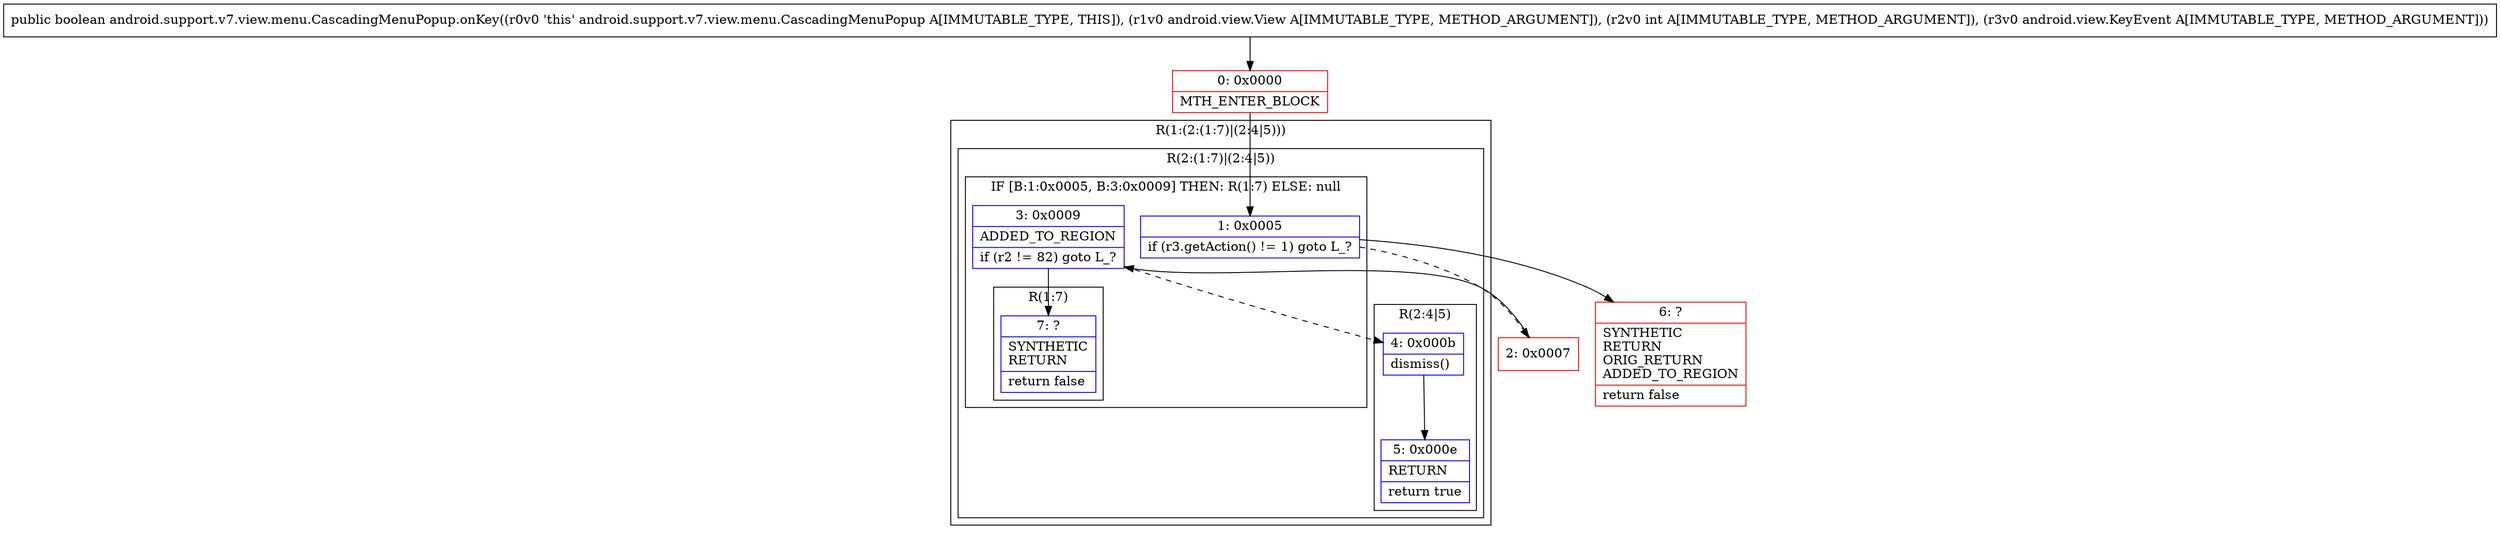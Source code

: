 digraph "CFG forandroid.support.v7.view.menu.CascadingMenuPopup.onKey(Landroid\/view\/View;ILandroid\/view\/KeyEvent;)Z" {
subgraph cluster_Region_1660649424 {
label = "R(1:(2:(1:7)|(2:4|5)))";
node [shape=record,color=blue];
subgraph cluster_Region_1000772158 {
label = "R(2:(1:7)|(2:4|5))";
node [shape=record,color=blue];
subgraph cluster_IfRegion_1812460286 {
label = "IF [B:1:0x0005, B:3:0x0009] THEN: R(1:7) ELSE: null";
node [shape=record,color=blue];
Node_1 [shape=record,label="{1\:\ 0x0005|if (r3.getAction() != 1) goto L_?\l}"];
Node_3 [shape=record,label="{3\:\ 0x0009|ADDED_TO_REGION\l|if (r2 != 82) goto L_?\l}"];
subgraph cluster_Region_168279920 {
label = "R(1:7)";
node [shape=record,color=blue];
Node_7 [shape=record,label="{7\:\ ?|SYNTHETIC\lRETURN\l|return false\l}"];
}
}
subgraph cluster_Region_867910687 {
label = "R(2:4|5)";
node [shape=record,color=blue];
Node_4 [shape=record,label="{4\:\ 0x000b|dismiss()\l}"];
Node_5 [shape=record,label="{5\:\ 0x000e|RETURN\l|return true\l}"];
}
}
}
Node_0 [shape=record,color=red,label="{0\:\ 0x0000|MTH_ENTER_BLOCK\l}"];
Node_2 [shape=record,color=red,label="{2\:\ 0x0007}"];
Node_6 [shape=record,color=red,label="{6\:\ ?|SYNTHETIC\lRETURN\lORIG_RETURN\lADDED_TO_REGION\l|return false\l}"];
MethodNode[shape=record,label="{public boolean android.support.v7.view.menu.CascadingMenuPopup.onKey((r0v0 'this' android.support.v7.view.menu.CascadingMenuPopup A[IMMUTABLE_TYPE, THIS]), (r1v0 android.view.View A[IMMUTABLE_TYPE, METHOD_ARGUMENT]), (r2v0 int A[IMMUTABLE_TYPE, METHOD_ARGUMENT]), (r3v0 android.view.KeyEvent A[IMMUTABLE_TYPE, METHOD_ARGUMENT])) }"];
MethodNode -> Node_0;
Node_1 -> Node_2[style=dashed];
Node_1 -> Node_6;
Node_3 -> Node_4[style=dashed];
Node_3 -> Node_7;
Node_4 -> Node_5;
Node_0 -> Node_1;
Node_2 -> Node_3;
}

